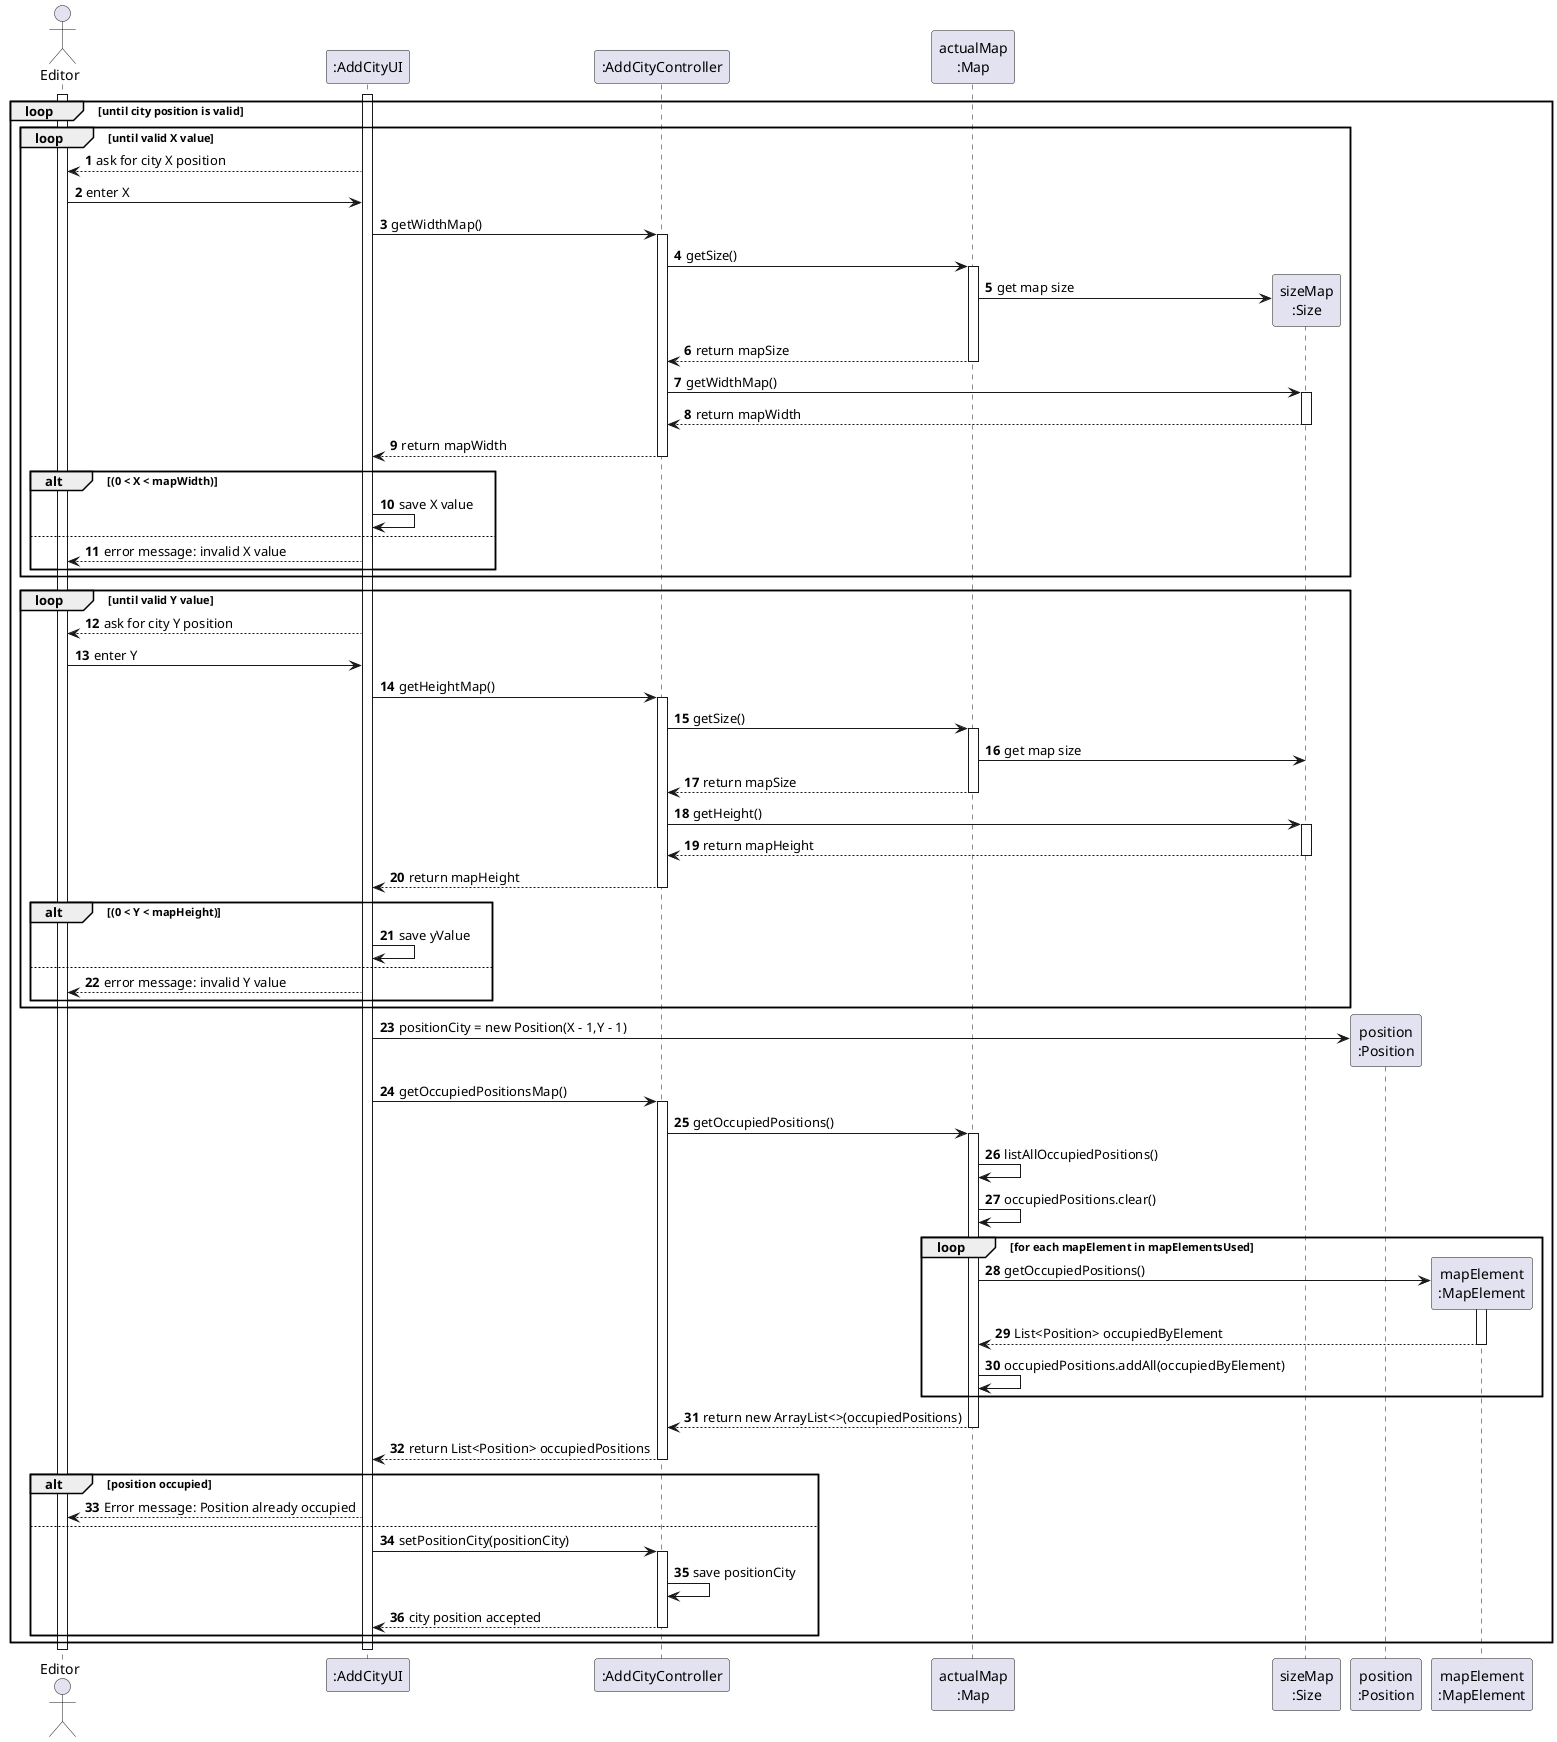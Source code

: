 @startuml
skinparam packageStyle rectangle
skinparam shadowing false
autonumber

actor "Editor" as EDT
participant ":AddCityUI" as UI
participant ":AddCityController" as CTRL
participant "actualMap\n:Map" as MAP
participant "sizeMap\n:Size" as SIZE
participant "position\n:Position" as POS
participant "mapElement\n:MapElement" as MAP_ELEM

activate EDT
activate UI
loop until city position is valid
    loop until valid X value
        UI --> EDT : ask for city X position
        EDT -> UI : enter X
        UI -> CTRL : getWidthMap()
        activate CTRL
            CTRL -> MAP : getSize()
            activate MAP
                MAP -> SIZE** : get map size
                MAP --> CTRL : return mapSize
            deactivate MAP
            CTRL -> SIZE : getWidthMap()
            activate SIZE
                SIZE --> CTRL : return mapWidth
            deactivate SIZE
            CTRL --> UI : return mapWidth
        deactivate CTRL
        alt (0 < X < mapWidth)
            UI -> UI : save X value
        else
            UI --> EDT : error message: invalid X value
        end
    end
    loop until valid Y value
        UI --> EDT : ask for city Y position
        EDT -> UI : enter Y
        UI -> CTRL : getHeightMap()
        activate CTRL
            CTRL -> MAP : getSize()
            activate MAP
                MAP -> SIZE : get map size
                MAP --> CTRL : return mapSize
            deactivate MAP
            CTRL -> SIZE : getHeight()
            activate SIZE
                SIZE --> CTRL : return mapHeight
            deactivate SIZE
            CTRL --> UI : return mapHeight
        deactivate CTRL
        alt (0 < Y < mapHeight)
            UI -> UI : save yValue
        else
            UI --> EDT : error message: invalid Y value
        end
    end
    UI -> POS** : positionCity = new Position(X - 1,Y - 1)
    UI -> CTRL : getOccupiedPositionsMap()
    activate CTRL
        CTRL -> MAP : getOccupiedPositions()
        activate MAP
            MAP -> MAP : listAllOccupiedPositions()
            MAP -> MAP : occupiedPositions.clear()
            loop for each mapElement in mapElementsUsed
                MAP -> MAP_ELEM** : getOccupiedPositions()
                activate MAP_ELEM
                    MAP_ELEM --> MAP : List<Position> occupiedByElement
                deactivate MAP_ELEM
                MAP -> MAP : occupiedPositions.addAll(occupiedByElement)
            end
            MAP --> CTRL : return new ArrayList<>(occupiedPositions)
        deactivate MAP
        CTRL --> UI : return List<Position> occupiedPositions
    deactivate CTRL
    alt position occupied
        UI --> EDT : Error message: Position already occupied
    else
        UI -> CTRL : setPositionCity(positionCity)
        activate CTRL
            CTRL -> CTRL : save positionCity
            CTRL --> UI : city position accepted
        deactivate CTRL
    end
end
deactivate UI
deactivate EDT
@enduml